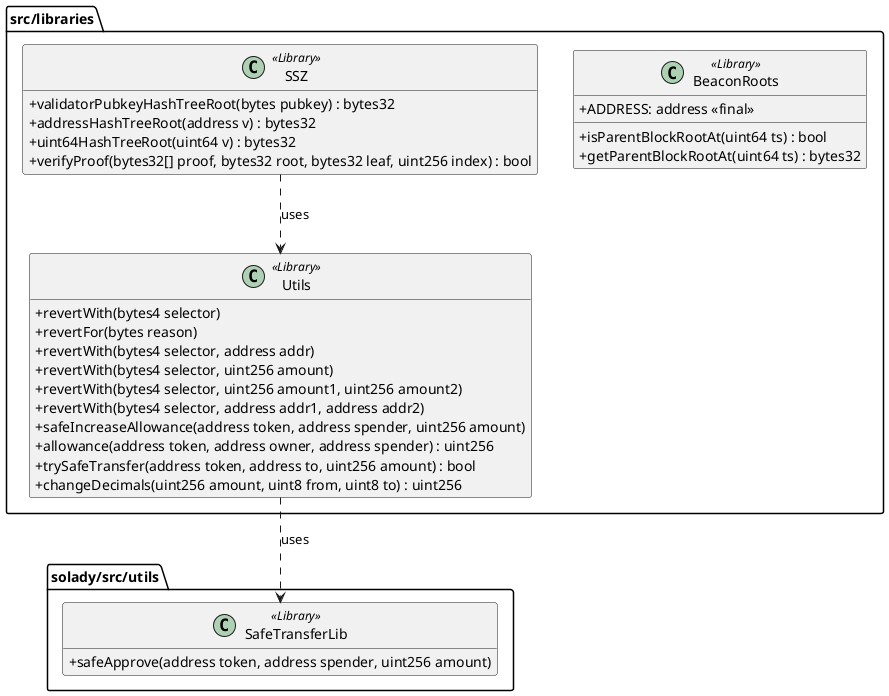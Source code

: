 @startuml Libraries_ClassDiagram
skinparam classAttributeIconSize 0
hide empty members

package "src/libraries" {
    class BeaconRoots <<Library>> {
        + ADDRESS: address <<final>>
        + isParentBlockRootAt(uint64 ts) : bool
        + getParentBlockRootAt(uint64 ts) : bytes32
    }

    class SSZ <<Library>> {
        + validatorPubkeyHashTreeRoot(bytes pubkey) : bytes32
        + addressHashTreeRoot(address v) : bytes32
        + uint64HashTreeRoot(uint64 v) : bytes32
        + verifyProof(bytes32[] proof, bytes32 root, bytes32 leaf, uint256 index) : bool
    }

    class Utils <<Library>> {
        + revertWith(bytes4 selector)
        + revertFor(bytes reason)
        + revertWith(bytes4 selector, address addr)
        + revertWith(bytes4 selector, uint256 amount)
        + revertWith(bytes4 selector, uint256 amount1, uint256 amount2)
        + revertWith(bytes4 selector, address addr1, address addr2)
        + safeIncreaseAllowance(address token, address spender, uint256 amount)
        + allowance(address token, address owner, address spender) : uint256
        + trySafeTransfer(address token, address to, uint256 amount) : bool
        + changeDecimals(uint256 amount, uint8 from, uint8 to) : uint256
    }
}

package "solady/src/utils" {
    class SafeTransferLib <<Library>> {
        + safeApprove(address token, address spender, uint256 amount)
    }
}

' 의존성
SSZ ..> Utils : uses
Utils ..> SafeTransferLib : uses

@enduml 